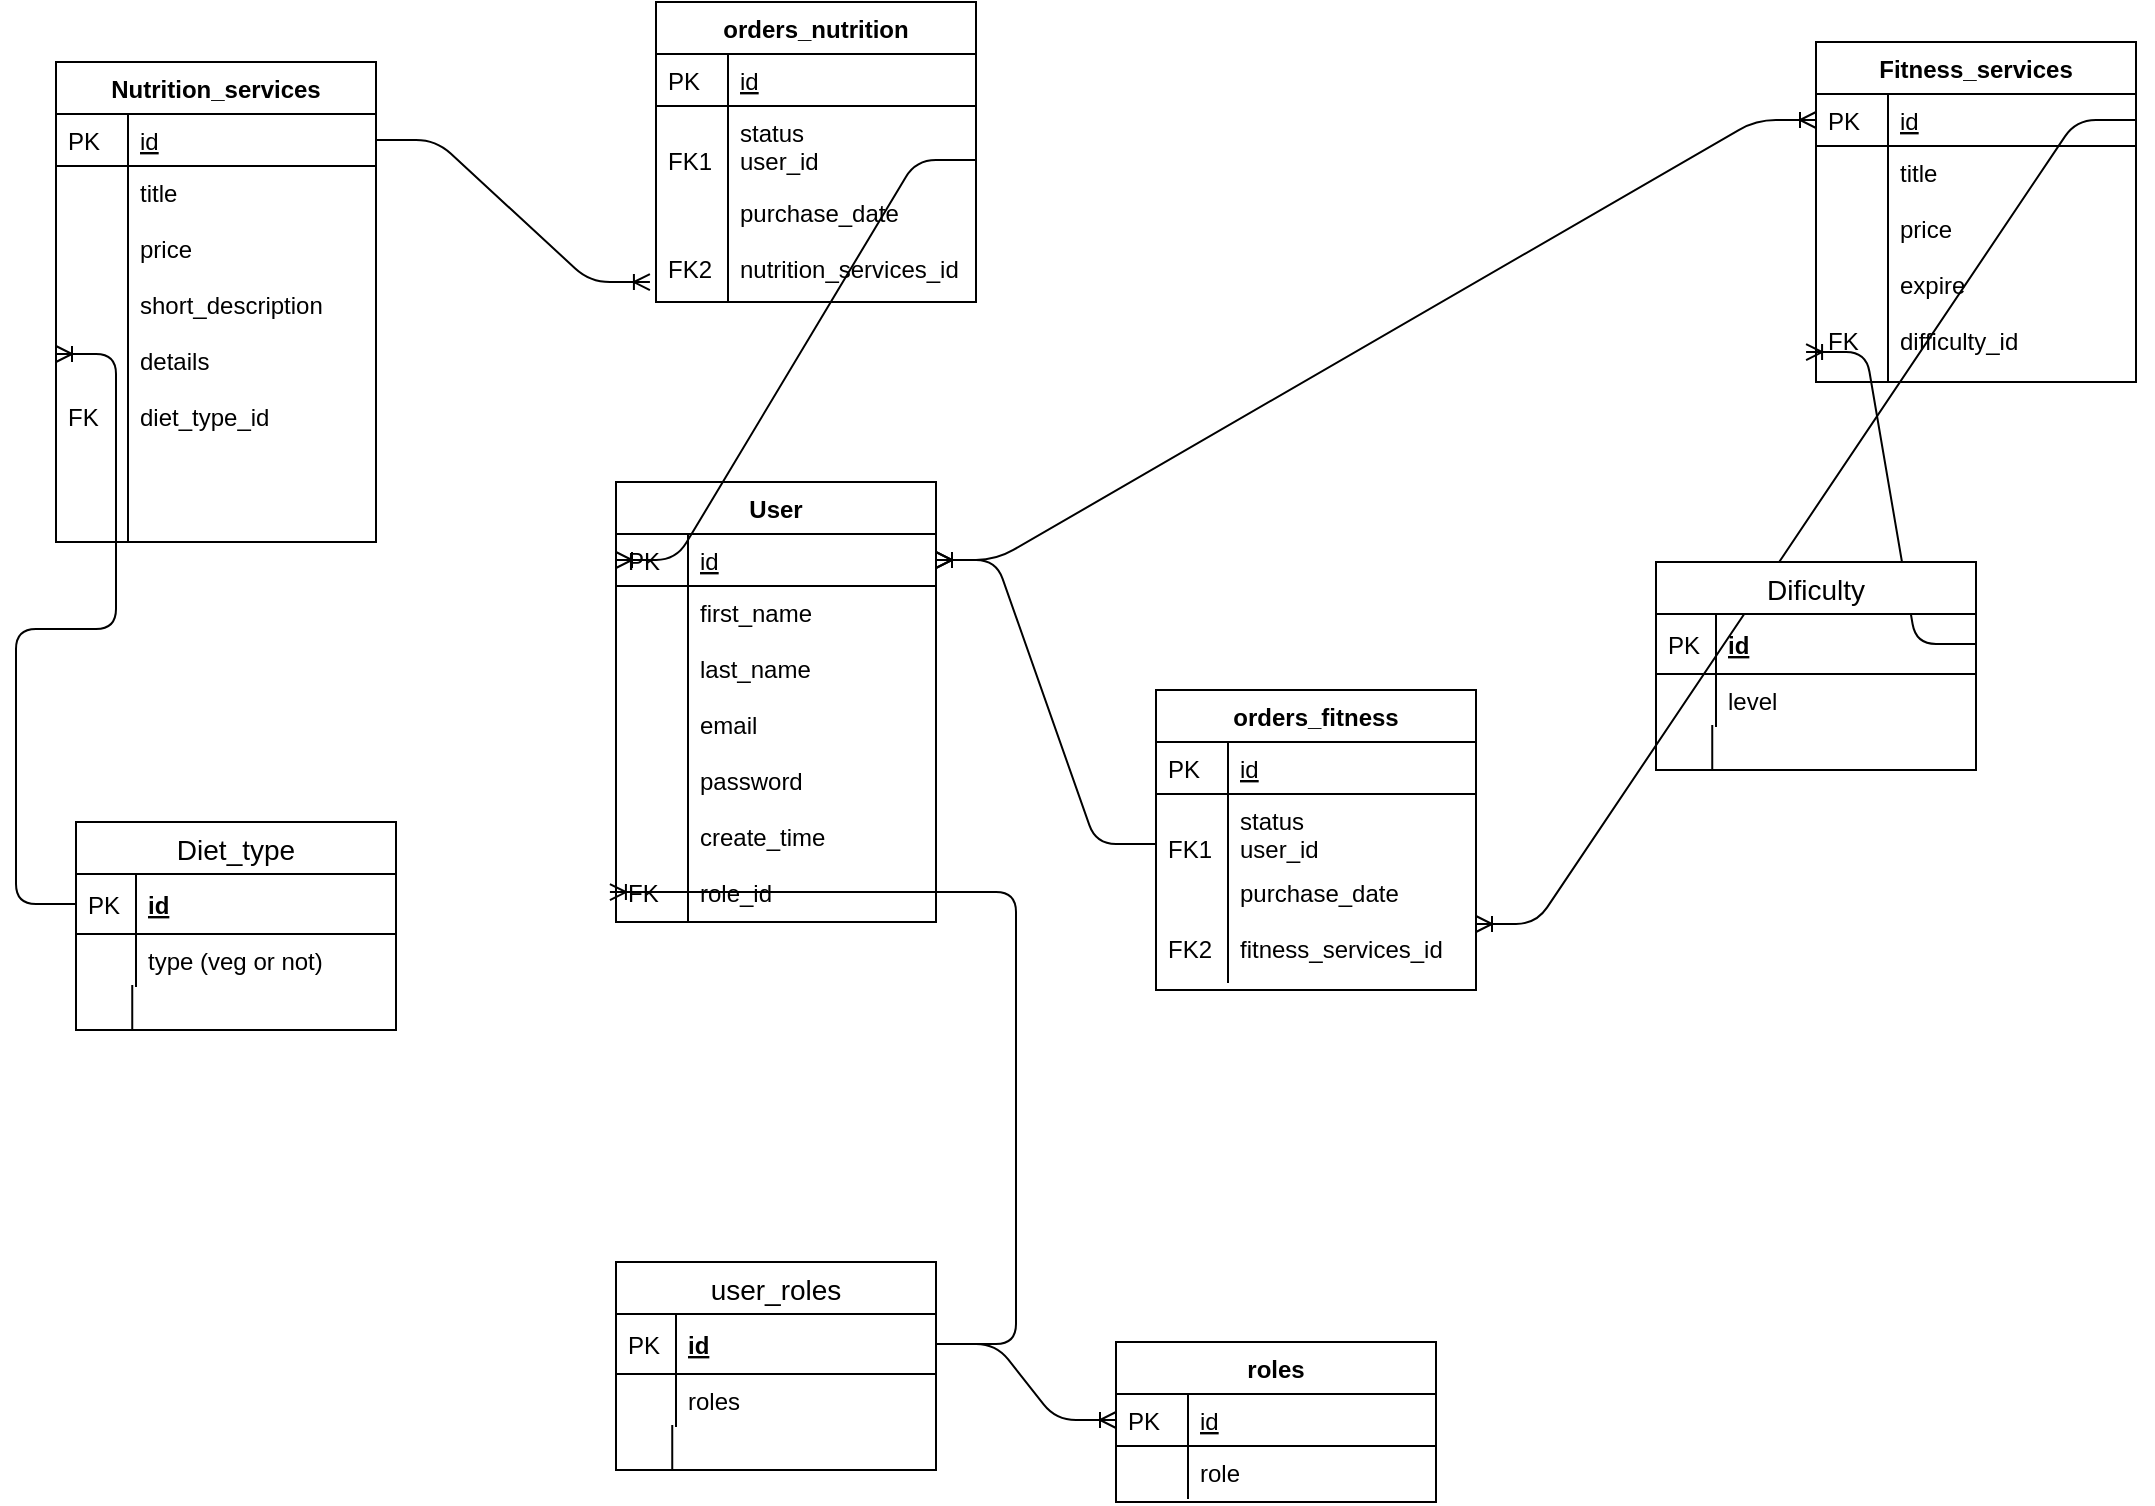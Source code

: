 <mxfile version="13.0.2" type="github"><diagram id="C5RBs43oDa-KdzZeNtuy" name="Page-1"><mxGraphModel dx="1620" dy="762" grid="1" gridSize="10" guides="1" tooltips="1" connect="1" arrows="1" fold="1" page="1" pageScale="1" pageWidth="827" pageHeight="1169" math="0" shadow="0"><root><mxCell id="WIyWlLk6GJQsqaUBKTNV-0"/><mxCell id="WIyWlLk6GJQsqaUBKTNV-1" parent="WIyWlLk6GJQsqaUBKTNV-0"/><mxCell id="zkfFHV4jXpPFQw0GAbJ--51" value="Nutrition_services" style="swimlane;fontStyle=1;childLayout=stackLayout;horizontal=1;startSize=26;horizontalStack=0;resizeParent=1;resizeLast=0;collapsible=1;marginBottom=0;rounded=0;shadow=0;strokeWidth=1;" parent="WIyWlLk6GJQsqaUBKTNV-1" vertex="1"><mxGeometry x="60" y="40" width="160" height="240" as="geometry"><mxRectangle x="20" y="80" width="160" height="26" as="alternateBounds"/></mxGeometry></mxCell><mxCell id="zkfFHV4jXpPFQw0GAbJ--52" value="id" style="shape=partialRectangle;top=0;left=0;right=0;bottom=1;align=left;verticalAlign=top;fillColor=none;spacingLeft=40;spacingRight=4;overflow=hidden;rotatable=0;points=[[0,0.5],[1,0.5]];portConstraint=eastwest;dropTarget=0;rounded=0;shadow=0;strokeWidth=1;fontStyle=4" parent="zkfFHV4jXpPFQw0GAbJ--51" vertex="1"><mxGeometry y="26" width="160" height="26" as="geometry"/></mxCell><mxCell id="zkfFHV4jXpPFQw0GAbJ--53" value="PK" style="shape=partialRectangle;top=0;left=0;bottom=0;fillColor=none;align=left;verticalAlign=top;spacingLeft=4;spacingRight=4;overflow=hidden;rotatable=0;points=[];portConstraint=eastwest;part=1;" parent="zkfFHV4jXpPFQw0GAbJ--52" vertex="1" connectable="0"><mxGeometry width="36" height="26" as="geometry"/></mxCell><mxCell id="zkfFHV4jXpPFQw0GAbJ--54" value="title&#10;&#10;price&#10;&#10;short_description&#10;&#10;details&#10;&#10;diet_type_id&#10;&#10;&#10;&#10;" style="shape=partialRectangle;top=0;left=0;right=0;bottom=0;align=left;verticalAlign=top;fillColor=none;spacingLeft=40;spacingRight=4;overflow=hidden;rotatable=0;points=[[0,0.5],[1,0.5]];portConstraint=eastwest;dropTarget=0;rounded=0;shadow=0;strokeWidth=1;" parent="zkfFHV4jXpPFQw0GAbJ--51" vertex="1"><mxGeometry y="52" width="160" height="188" as="geometry"/></mxCell><mxCell id="zkfFHV4jXpPFQw0GAbJ--55" value="&#10;&#10;&#10;&#10;&#10;&#10;&#10;&#10;FK" style="shape=partialRectangle;top=0;left=0;bottom=0;fillColor=none;align=left;verticalAlign=top;spacingLeft=4;spacingRight=4;overflow=hidden;rotatable=0;points=[];portConstraint=eastwest;part=1;" parent="zkfFHV4jXpPFQw0GAbJ--54" vertex="1" connectable="0"><mxGeometry width="36" height="188" as="geometry"/></mxCell><mxCell id="1Qg1YkcLQBRwXYfiLZNa-19" value="" style="edgeStyle=entityRelationEdgeStyle;fontSize=12;html=1;endArrow=ERoneToMany;entryX=0;entryY=0.5;entryDx=0;entryDy=0;" edge="1" parent="WIyWlLk6GJQsqaUBKTNV-1" source="1Qg1YkcLQBRwXYfiLZNa-8" target="zkfFHV4jXpPFQw0GAbJ--54"><mxGeometry width="100" height="100" relative="1" as="geometry"><mxPoint x="370" y="430" as="sourcePoint"/><mxPoint x="470" y="330" as="targetPoint"/></mxGeometry></mxCell><mxCell id="1Qg1YkcLQBRwXYfiLZNa-36" value="" style="edgeStyle=entityRelationEdgeStyle;fontSize=12;html=1;endArrow=ERoneToMany;entryX=-0.031;entryY=0.873;entryDx=0;entryDy=0;entryPerimeter=0;exitX=1;exitY=0.5;exitDx=0;exitDy=0;" edge="1" parent="WIyWlLk6GJQsqaUBKTNV-1" source="1Qg1YkcLQBRwXYfiLZNa-53" target="zkfFHV4jXpPFQw0GAbJ--67"><mxGeometry width="100" height="100" relative="1" as="geometry"><mxPoint x="760" y="530" as="sourcePoint"/><mxPoint x="570" y="270" as="targetPoint"/></mxGeometry></mxCell><mxCell id="1Qg1YkcLQBRwXYfiLZNa-38" value="" style="edgeStyle=entityRelationEdgeStyle;fontSize=12;html=1;endArrow=ERoneToMany;startArrow=ERoneToMany;exitX=1;exitY=0.5;exitDx=0;exitDy=0;" edge="1" parent="WIyWlLk6GJQsqaUBKTNV-1" source="1Qg1YkcLQBRwXYfiLZNa-3" target="zkfFHV4jXpPFQw0GAbJ--65"><mxGeometry width="100" height="100" relative="1" as="geometry"><mxPoint x="550" y="130" as="sourcePoint"/><mxPoint x="710" y="190" as="targetPoint"/></mxGeometry></mxCell><mxCell id="zkfFHV4jXpPFQw0GAbJ--56" value="orders_nutrition" style="swimlane;fontStyle=1;childLayout=stackLayout;horizontal=1;startSize=26;horizontalStack=0;resizeParent=1;resizeLast=0;collapsible=1;marginBottom=0;rounded=0;shadow=0;strokeWidth=1;" parent="WIyWlLk6GJQsqaUBKTNV-1" vertex="1"><mxGeometry x="360" y="10" width="160" height="150" as="geometry"><mxRectangle x="260" y="80" width="160" height="26" as="alternateBounds"/></mxGeometry></mxCell><mxCell id="zkfFHV4jXpPFQw0GAbJ--57" value="id" style="shape=partialRectangle;top=0;left=0;right=0;bottom=1;align=left;verticalAlign=top;fillColor=none;spacingLeft=40;spacingRight=4;overflow=hidden;rotatable=0;points=[[0,0.5],[1,0.5]];portConstraint=eastwest;dropTarget=0;rounded=0;shadow=0;strokeWidth=1;fontStyle=4" parent="zkfFHV4jXpPFQw0GAbJ--56" vertex="1"><mxGeometry y="26" width="160" height="26" as="geometry"/></mxCell><mxCell id="zkfFHV4jXpPFQw0GAbJ--58" value="PK" style="shape=partialRectangle;top=0;left=0;bottom=0;fillColor=none;align=left;verticalAlign=top;spacingLeft=4;spacingRight=4;overflow=hidden;rotatable=0;points=[];portConstraint=eastwest;part=1;" parent="zkfFHV4jXpPFQw0GAbJ--57" vertex="1" connectable="0"><mxGeometry width="36" height="26" as="geometry"/></mxCell><mxCell id="zkfFHV4jXpPFQw0GAbJ--61" value="status" style="shape=partialRectangle;top=0;left=0;right=0;bottom=0;align=left;verticalAlign=top;fillColor=none;spacingLeft=40;spacingRight=4;overflow=hidden;rotatable=0;points=[[0,0.5],[1,0.5]];portConstraint=eastwest;dropTarget=0;rounded=0;shadow=0;strokeWidth=1;" parent="zkfFHV4jXpPFQw0GAbJ--56" vertex="1"><mxGeometry y="52" width="160" height="14" as="geometry"/></mxCell><mxCell id="zkfFHV4jXpPFQw0GAbJ--62" value="" style="shape=partialRectangle;top=0;left=0;bottom=0;fillColor=none;align=left;verticalAlign=top;spacingLeft=4;spacingRight=4;overflow=hidden;rotatable=0;points=[];portConstraint=eastwest;part=1;" parent="zkfFHV4jXpPFQw0GAbJ--61" vertex="1" connectable="0"><mxGeometry width="36" height="14" as="geometry"/></mxCell><mxCell id="zkfFHV4jXpPFQw0GAbJ--59" value="user_id&#10;&#10;&#10;&#10;nutrition_srvices_id" style="shape=partialRectangle;top=0;left=0;right=0;bottom=0;align=left;verticalAlign=top;fillColor=none;spacingLeft=40;spacingRight=4;overflow=hidden;rotatable=0;points=[[0,0.5],[1,0.5]];portConstraint=eastwest;dropTarget=0;rounded=0;shadow=0;strokeWidth=1;" parent="zkfFHV4jXpPFQw0GAbJ--56" vertex="1"><mxGeometry y="66" width="160" height="26" as="geometry"/></mxCell><mxCell id="zkfFHV4jXpPFQw0GAbJ--60" value="FK1&#10;&#10;&#10;&#10;FK2" style="shape=partialRectangle;top=0;left=0;bottom=0;fillColor=none;align=left;verticalAlign=top;spacingLeft=4;spacingRight=4;overflow=hidden;rotatable=0;points=[];portConstraint=eastwest;part=1;" parent="zkfFHV4jXpPFQw0GAbJ--59" vertex="1" connectable="0"><mxGeometry width="36" height="26" as="geometry"/></mxCell><mxCell id="1Qg1YkcLQBRwXYfiLZNa-0" value="purchase_date&#10;&#10;nutrition_services_id" style="shape=partialRectangle;top=0;left=0;right=0;bottom=0;align=left;verticalAlign=top;fillColor=none;spacingLeft=40;spacingRight=4;overflow=hidden;rotatable=0;points=[[0,0.5],[1,0.5]];portConstraint=eastwest;dropTarget=0;rounded=0;shadow=0;strokeWidth=1;" vertex="1" parent="zkfFHV4jXpPFQw0GAbJ--56"><mxGeometry y="92" width="160" height="58" as="geometry"/></mxCell><mxCell id="1Qg1YkcLQBRwXYfiLZNa-1" value="&#10;&#10;FK2" style="shape=partialRectangle;top=0;left=0;bottom=0;fillColor=none;align=left;verticalAlign=top;spacingLeft=4;spacingRight=4;overflow=hidden;rotatable=0;points=[];portConstraint=eastwest;part=1;" vertex="1" connectable="0" parent="1Qg1YkcLQBRwXYfiLZNa-0"><mxGeometry width="36" height="58" as="geometry"/></mxCell><mxCell id="1Qg1YkcLQBRwXYfiLZNa-2" value="User" style="swimlane;fontStyle=1;childLayout=stackLayout;horizontal=1;startSize=26;horizontalStack=0;resizeParent=1;resizeLast=0;collapsible=1;marginBottom=0;rounded=0;shadow=0;strokeWidth=1;" vertex="1" parent="WIyWlLk6GJQsqaUBKTNV-1"><mxGeometry x="340" y="250" width="160" height="220" as="geometry"><mxRectangle x="20" y="80" width="160" height="26" as="alternateBounds"/></mxGeometry></mxCell><mxCell id="1Qg1YkcLQBRwXYfiLZNa-3" value="id" style="shape=partialRectangle;top=0;left=0;right=0;bottom=1;align=left;verticalAlign=top;fillColor=none;spacingLeft=40;spacingRight=4;overflow=hidden;rotatable=0;points=[[0,0.5],[1,0.5]];portConstraint=eastwest;dropTarget=0;rounded=0;shadow=0;strokeWidth=1;fontStyle=4" vertex="1" parent="1Qg1YkcLQBRwXYfiLZNa-2"><mxGeometry y="26" width="160" height="26" as="geometry"/></mxCell><mxCell id="1Qg1YkcLQBRwXYfiLZNa-4" value="PK" style="shape=partialRectangle;top=0;left=0;bottom=0;fillColor=none;align=left;verticalAlign=top;spacingLeft=4;spacingRight=4;overflow=hidden;rotatable=0;points=[];portConstraint=eastwest;part=1;" vertex="1" connectable="0" parent="1Qg1YkcLQBRwXYfiLZNa-3"><mxGeometry width="36" height="26" as="geometry"/></mxCell><mxCell id="1Qg1YkcLQBRwXYfiLZNa-5" value="first_name&#10;&#10;last_name&#10;&#10;email&#10;&#10;password&#10;&#10;create_time&#10;&#10;role_id" style="shape=partialRectangle;top=0;left=0;right=0;bottom=0;align=left;verticalAlign=top;fillColor=none;spacingLeft=40;spacingRight=4;overflow=hidden;rotatable=0;points=[[0,0.5],[1,0.5]];portConstraint=eastwest;dropTarget=0;rounded=0;shadow=0;strokeWidth=1;" vertex="1" parent="1Qg1YkcLQBRwXYfiLZNa-2"><mxGeometry y="52" width="160" height="168" as="geometry"/></mxCell><mxCell id="1Qg1YkcLQBRwXYfiLZNa-6" value="&#10;&#10;&#10;&#10;&#10;&#10;&#10;&#10;&#10;&#10;FK" style="shape=partialRectangle;top=0;left=0;bottom=0;fillColor=none;align=left;verticalAlign=top;spacingLeft=4;spacingRight=4;overflow=hidden;rotatable=0;points=[];portConstraint=eastwest;part=1;" vertex="1" connectable="0" parent="1Qg1YkcLQBRwXYfiLZNa-5"><mxGeometry width="36" height="168" as="geometry"/></mxCell><mxCell id="1Qg1YkcLQBRwXYfiLZNa-40" value="" style="edgeStyle=entityRelationEdgeStyle;fontSize=12;html=1;endArrow=ERoneToMany;exitX=1;exitY=0.5;exitDx=0;exitDy=0;entryX=-0.019;entryY=0.828;entryDx=0;entryDy=0;entryPerimeter=0;" edge="1" parent="WIyWlLk6GJQsqaUBKTNV-1" source="zkfFHV4jXpPFQw0GAbJ--52" target="1Qg1YkcLQBRwXYfiLZNa-0"><mxGeometry width="100" height="100" relative="1" as="geometry"><mxPoint x="370" y="430" as="sourcePoint"/><mxPoint x="470" y="330" as="targetPoint"/></mxGeometry></mxCell><mxCell id="1Qg1YkcLQBRwXYfiLZNa-41" value="" style="edgeStyle=entityRelationEdgeStyle;fontSize=12;html=1;endArrow=ERoneToMany;exitX=1;exitY=0.5;exitDx=0;exitDy=0;entryX=0;entryY=0.5;entryDx=0;entryDy=0;" edge="1" parent="WIyWlLk6GJQsqaUBKTNV-1" source="zkfFHV4jXpPFQw0GAbJ--59" target="1Qg1YkcLQBRwXYfiLZNa-3"><mxGeometry width="100" height="100" relative="1" as="geometry"><mxPoint x="360" y="88.98" as="sourcePoint"/><mxPoint x="497" y="200" as="targetPoint"/></mxGeometry></mxCell><mxCell id="1Qg1YkcLQBRwXYfiLZNa-42" value="" style="edgeStyle=entityRelationEdgeStyle;fontSize=12;html=1;endArrow=ERoneToMany;exitX=1;exitY=0.5;exitDx=0;exitDy=0;entryX=0;entryY=0.5;entryDx=0;entryDy=0;" edge="1" parent="WIyWlLk6GJQsqaUBKTNV-1" source="1Qg1YkcLQBRwXYfiLZNa-30" target="1Qg1YkcLQBRwXYfiLZNa-21"><mxGeometry width="100" height="100" relative="1" as="geometry"><mxPoint x="720" y="98.98" as="sourcePoint"/><mxPoint x="690" y="170" as="targetPoint"/></mxGeometry></mxCell><mxCell id="1Qg1YkcLQBRwXYfiLZNa-29" value="user_roles" style="swimlane;fontStyle=0;childLayout=stackLayout;horizontal=1;startSize=26;horizontalStack=0;resizeParent=1;resizeParentMax=0;resizeLast=0;collapsible=1;marginBottom=0;align=center;fontSize=14;" vertex="1" parent="WIyWlLk6GJQsqaUBKTNV-1"><mxGeometry x="340" y="640" width="160" height="104" as="geometry"/></mxCell><mxCell id="1Qg1YkcLQBRwXYfiLZNa-30" value="id" style="shape=partialRectangle;top=0;left=0;right=0;bottom=1;align=left;verticalAlign=middle;fillColor=none;spacingLeft=34;spacingRight=4;overflow=hidden;rotatable=0;points=[[0,0.5],[1,0.5]];portConstraint=eastwest;dropTarget=0;fontStyle=5;fontSize=12;" vertex="1" parent="1Qg1YkcLQBRwXYfiLZNa-29"><mxGeometry y="26" width="160" height="30" as="geometry"/></mxCell><mxCell id="1Qg1YkcLQBRwXYfiLZNa-31" value="PK" style="shape=partialRectangle;top=0;left=0;bottom=0;fillColor=none;align=left;verticalAlign=middle;spacingLeft=4;spacingRight=4;overflow=hidden;rotatable=0;points=[];portConstraint=eastwest;part=1;fontSize=12;" vertex="1" connectable="0" parent="1Qg1YkcLQBRwXYfiLZNa-30"><mxGeometry width="30" height="30" as="geometry"/></mxCell><mxCell id="1Qg1YkcLQBRwXYfiLZNa-32" value="roles" style="shape=partialRectangle;top=0;left=0;right=0;bottom=0;align=left;verticalAlign=top;fillColor=none;spacingLeft=34;spacingRight=4;overflow=hidden;rotatable=0;points=[[0,0.5],[1,0.5]];portConstraint=eastwest;dropTarget=0;fontSize=12;" vertex="1" parent="1Qg1YkcLQBRwXYfiLZNa-29"><mxGeometry y="56" width="160" height="26" as="geometry"/></mxCell><mxCell id="1Qg1YkcLQBRwXYfiLZNa-33" value="" style="shape=partialRectangle;top=0;left=0;bottom=0;fillColor=none;align=left;verticalAlign=top;spacingLeft=4;spacingRight=4;overflow=hidden;rotatable=0;points=[];portConstraint=eastwest;part=1;fontSize=12;" vertex="1" connectable="0" parent="1Qg1YkcLQBRwXYfiLZNa-32"><mxGeometry width="30" height="26" as="geometry"/></mxCell><mxCell id="1Qg1YkcLQBRwXYfiLZNa-34" value="" style="shape=partialRectangle;top=0;left=0;right=0;bottom=0;align=left;verticalAlign=top;fillColor=none;spacingLeft=34;spacingRight=4;overflow=hidden;rotatable=0;points=[[0,0.5],[1,0.5]];portConstraint=eastwest;dropTarget=0;fontSize=12;" vertex="1" parent="1Qg1YkcLQBRwXYfiLZNa-29"><mxGeometry y="82" width="160" height="22" as="geometry"/></mxCell><mxCell id="1Qg1YkcLQBRwXYfiLZNa-35" value="" style="shape=partialRectangle;top=0;left=0;bottom=0;fillColor=none;align=left;verticalAlign=top;spacingLeft=4;spacingRight=4;overflow=hidden;rotatable=0;points=[];portConstraint=eastwest;part=1;fontSize=12;" vertex="1" connectable="0" parent="1Qg1YkcLQBRwXYfiLZNa-34"><mxGeometry width="28.125" height="22" as="geometry"/></mxCell><mxCell id="1Qg1YkcLQBRwXYfiLZNa-60" value="" style="edgeStyle=entityRelationEdgeStyle;fontSize=12;html=1;endArrow=ERoneToMany;entryX=-0.019;entryY=0.911;entryDx=0;entryDy=0;entryPerimeter=0;" edge="1" parent="WIyWlLk6GJQsqaUBKTNV-1" target="1Qg1YkcLQBRwXYfiLZNa-5"><mxGeometry width="100" height="100" relative="1" as="geometry"><mxPoint x="510" y="681" as="sourcePoint"/><mxPoint x="300" y="587" as="targetPoint"/></mxGeometry></mxCell><mxCell id="1Qg1YkcLQBRwXYfiLZNa-65" value="" style="edgeStyle=entityRelationEdgeStyle;fontSize=12;html=1;endArrow=ERoneToMany;" edge="1" parent="WIyWlLk6GJQsqaUBKTNV-1" source="1Qg1YkcLQBRwXYfiLZNa-48" target="1Qg1YkcLQBRwXYfiLZNa-3"><mxGeometry width="100" height="100" relative="1" as="geometry"><mxPoint x="860" y="440" as="sourcePoint"/><mxPoint x="680" y="290" as="targetPoint"/></mxGeometry></mxCell><mxCell id="1Qg1YkcLQBRwXYfiLZNa-66" value="" style="edgeStyle=entityRelationEdgeStyle;fontSize=12;html=1;endArrow=ERoneToMany;exitX=1;exitY=0.5;exitDx=0;exitDy=0;" edge="1" parent="WIyWlLk6GJQsqaUBKTNV-1" source="zkfFHV4jXpPFQw0GAbJ--65" target="1Qg1YkcLQBRwXYfiLZNa-50"><mxGeometry width="100" height="100" relative="1" as="geometry"><mxPoint x="860" y="440" as="sourcePoint"/><mxPoint x="960" y="340" as="targetPoint"/></mxGeometry></mxCell><mxCell id="zkfFHV4jXpPFQw0GAbJ--64" value="Fitness_services" style="swimlane;fontStyle=1;childLayout=stackLayout;horizontal=1;startSize=26;horizontalStack=0;resizeParent=1;resizeLast=0;collapsible=1;marginBottom=0;rounded=0;shadow=0;strokeWidth=1;" parent="WIyWlLk6GJQsqaUBKTNV-1" vertex="1"><mxGeometry x="940" y="30" width="160" height="170" as="geometry"><mxRectangle x="260" y="270" width="160" height="26" as="alternateBounds"/></mxGeometry></mxCell><mxCell id="zkfFHV4jXpPFQw0GAbJ--65" value="id" style="shape=partialRectangle;top=0;left=0;right=0;bottom=1;align=left;verticalAlign=top;fillColor=none;spacingLeft=40;spacingRight=4;overflow=hidden;rotatable=0;points=[[0,0.5],[1,0.5]];portConstraint=eastwest;dropTarget=0;rounded=0;shadow=0;strokeWidth=1;fontStyle=4" parent="zkfFHV4jXpPFQw0GAbJ--64" vertex="1"><mxGeometry y="26" width="160" height="26" as="geometry"/></mxCell><mxCell id="zkfFHV4jXpPFQw0GAbJ--66" value="PK" style="shape=partialRectangle;top=0;left=0;bottom=0;fillColor=none;align=left;verticalAlign=top;spacingLeft=4;spacingRight=4;overflow=hidden;rotatable=0;points=[];portConstraint=eastwest;part=1;" parent="zkfFHV4jXpPFQw0GAbJ--65" vertex="1" connectable="0"><mxGeometry width="36" height="26" as="geometry"/></mxCell><mxCell id="zkfFHV4jXpPFQw0GAbJ--67" value="title&#10;&#10;price&#10;&#10;expire&#10;&#10;difficulty_id" style="shape=partialRectangle;top=0;left=0;right=0;bottom=0;align=left;verticalAlign=top;fillColor=none;spacingLeft=40;spacingRight=4;overflow=hidden;rotatable=0;points=[[0,0.5],[1,0.5]];portConstraint=eastwest;dropTarget=0;rounded=0;shadow=0;strokeWidth=1;" parent="zkfFHV4jXpPFQw0GAbJ--64" vertex="1"><mxGeometry y="52" width="160" height="118" as="geometry"/></mxCell><mxCell id="zkfFHV4jXpPFQw0GAbJ--68" value="&#10;&#10;&#10;&#10;&#10;&#10;FK" style="shape=partialRectangle;top=0;left=0;bottom=0;fillColor=none;align=left;verticalAlign=top;spacingLeft=4;spacingRight=4;overflow=hidden;rotatable=0;points=[];portConstraint=eastwest;part=1;" parent="zkfFHV4jXpPFQw0GAbJ--67" vertex="1" connectable="0"><mxGeometry width="36" height="118" as="geometry"/></mxCell><mxCell id="1Qg1YkcLQBRwXYfiLZNa-52" value="Dificulty" style="swimlane;fontStyle=0;childLayout=stackLayout;horizontal=1;startSize=26;horizontalStack=0;resizeParent=1;resizeParentMax=0;resizeLast=0;collapsible=1;marginBottom=0;align=center;fontSize=14;" vertex="1" parent="WIyWlLk6GJQsqaUBKTNV-1"><mxGeometry x="860" y="290" width="160" height="104" as="geometry"/></mxCell><mxCell id="1Qg1YkcLQBRwXYfiLZNa-53" value="id" style="shape=partialRectangle;top=0;left=0;right=0;bottom=1;align=left;verticalAlign=middle;fillColor=none;spacingLeft=34;spacingRight=4;overflow=hidden;rotatable=0;points=[[0,0.5],[1,0.5]];portConstraint=eastwest;dropTarget=0;fontStyle=5;fontSize=12;" vertex="1" parent="1Qg1YkcLQBRwXYfiLZNa-52"><mxGeometry y="26" width="160" height="30" as="geometry"/></mxCell><mxCell id="1Qg1YkcLQBRwXYfiLZNa-54" value="PK" style="shape=partialRectangle;top=0;left=0;bottom=0;fillColor=none;align=left;verticalAlign=middle;spacingLeft=4;spacingRight=4;overflow=hidden;rotatable=0;points=[];portConstraint=eastwest;part=1;fontSize=12;" vertex="1" connectable="0" parent="1Qg1YkcLQBRwXYfiLZNa-53"><mxGeometry width="30" height="30" as="geometry"/></mxCell><mxCell id="1Qg1YkcLQBRwXYfiLZNa-55" value="level" style="shape=partialRectangle;top=0;left=0;right=0;bottom=0;align=left;verticalAlign=top;fillColor=none;spacingLeft=34;spacingRight=4;overflow=hidden;rotatable=0;points=[[0,0.5],[1,0.5]];portConstraint=eastwest;dropTarget=0;fontSize=12;" vertex="1" parent="1Qg1YkcLQBRwXYfiLZNa-52"><mxGeometry y="56" width="160" height="26" as="geometry"/></mxCell><mxCell id="1Qg1YkcLQBRwXYfiLZNa-56" value="" style="shape=partialRectangle;top=0;left=0;bottom=0;fillColor=none;align=left;verticalAlign=top;spacingLeft=4;spacingRight=4;overflow=hidden;rotatable=0;points=[];portConstraint=eastwest;part=1;fontSize=12;" vertex="1" connectable="0" parent="1Qg1YkcLQBRwXYfiLZNa-55"><mxGeometry width="30" height="26" as="geometry"/></mxCell><mxCell id="1Qg1YkcLQBRwXYfiLZNa-57" value="" style="shape=partialRectangle;top=0;left=0;right=0;bottom=0;align=left;verticalAlign=top;fillColor=none;spacingLeft=34;spacingRight=4;overflow=hidden;rotatable=0;points=[[0,0.5],[1,0.5]];portConstraint=eastwest;dropTarget=0;fontSize=12;" vertex="1" parent="1Qg1YkcLQBRwXYfiLZNa-52"><mxGeometry y="82" width="160" height="22" as="geometry"/></mxCell><mxCell id="1Qg1YkcLQBRwXYfiLZNa-58" value="" style="shape=partialRectangle;top=0;left=0;bottom=0;fillColor=none;align=left;verticalAlign=top;spacingLeft=4;spacingRight=4;overflow=hidden;rotatable=0;points=[];portConstraint=eastwest;part=1;fontSize=12;" vertex="1" connectable="0" parent="1Qg1YkcLQBRwXYfiLZNa-57"><mxGeometry width="28.125" height="22" as="geometry"/></mxCell><mxCell id="1Qg1YkcLQBRwXYfiLZNa-43" value="orders_fitness" style="swimlane;fontStyle=1;childLayout=stackLayout;horizontal=1;startSize=26;horizontalStack=0;resizeParent=1;resizeLast=0;collapsible=1;marginBottom=0;rounded=0;shadow=0;strokeWidth=1;" vertex="1" parent="WIyWlLk6GJQsqaUBKTNV-1"><mxGeometry x="610" y="354" width="160" height="150" as="geometry"><mxRectangle x="260" y="80" width="160" height="26" as="alternateBounds"/></mxGeometry></mxCell><mxCell id="1Qg1YkcLQBRwXYfiLZNa-44" value="id" style="shape=partialRectangle;top=0;left=0;right=0;bottom=1;align=left;verticalAlign=top;fillColor=none;spacingLeft=40;spacingRight=4;overflow=hidden;rotatable=0;points=[[0,0.5],[1,0.5]];portConstraint=eastwest;dropTarget=0;rounded=0;shadow=0;strokeWidth=1;fontStyle=4" vertex="1" parent="1Qg1YkcLQBRwXYfiLZNa-43"><mxGeometry y="26" width="160" height="26" as="geometry"/></mxCell><mxCell id="1Qg1YkcLQBRwXYfiLZNa-45" value="PK" style="shape=partialRectangle;top=0;left=0;bottom=0;fillColor=none;align=left;verticalAlign=top;spacingLeft=4;spacingRight=4;overflow=hidden;rotatable=0;points=[];portConstraint=eastwest;part=1;" vertex="1" connectable="0" parent="1Qg1YkcLQBRwXYfiLZNa-44"><mxGeometry width="36" height="26" as="geometry"/></mxCell><mxCell id="1Qg1YkcLQBRwXYfiLZNa-46" value="status" style="shape=partialRectangle;top=0;left=0;right=0;bottom=0;align=left;verticalAlign=top;fillColor=none;spacingLeft=40;spacingRight=4;overflow=hidden;rotatable=0;points=[[0,0.5],[1,0.5]];portConstraint=eastwest;dropTarget=0;rounded=0;shadow=0;strokeWidth=1;" vertex="1" parent="1Qg1YkcLQBRwXYfiLZNa-43"><mxGeometry y="52" width="160" height="14" as="geometry"/></mxCell><mxCell id="1Qg1YkcLQBRwXYfiLZNa-47" value="" style="shape=partialRectangle;top=0;left=0;bottom=0;fillColor=none;align=left;verticalAlign=top;spacingLeft=4;spacingRight=4;overflow=hidden;rotatable=0;points=[];portConstraint=eastwest;part=1;" vertex="1" connectable="0" parent="1Qg1YkcLQBRwXYfiLZNa-46"><mxGeometry width="36" height="14" as="geometry"/></mxCell><mxCell id="1Qg1YkcLQBRwXYfiLZNa-48" value="user_id&#10;&#10;&#10;&#10;nutrition_srvices_id" style="shape=partialRectangle;top=0;left=0;right=0;bottom=0;align=left;verticalAlign=top;fillColor=none;spacingLeft=40;spacingRight=4;overflow=hidden;rotatable=0;points=[[0,0.5],[1,0.5]];portConstraint=eastwest;dropTarget=0;rounded=0;shadow=0;strokeWidth=1;" vertex="1" parent="1Qg1YkcLQBRwXYfiLZNa-43"><mxGeometry y="66" width="160" height="22" as="geometry"/></mxCell><mxCell id="1Qg1YkcLQBRwXYfiLZNa-49" value="FK1&#10;&#10;&#10;&#10;FK2" style="shape=partialRectangle;top=0;left=0;bottom=0;fillColor=none;align=left;verticalAlign=top;spacingLeft=4;spacingRight=4;overflow=hidden;rotatable=0;points=[];portConstraint=eastwest;part=1;" vertex="1" connectable="0" parent="1Qg1YkcLQBRwXYfiLZNa-48"><mxGeometry width="36" height="22" as="geometry"/></mxCell><mxCell id="1Qg1YkcLQBRwXYfiLZNa-50" value="purchase_date&#10;&#10;fitness_services_id" style="shape=partialRectangle;top=0;left=0;right=0;bottom=0;align=left;verticalAlign=top;fillColor=none;spacingLeft=40;spacingRight=4;overflow=hidden;rotatable=0;points=[[0,0.5],[1,0.5]];portConstraint=eastwest;dropTarget=0;rounded=0;shadow=0;strokeWidth=1;" vertex="1" parent="1Qg1YkcLQBRwXYfiLZNa-43"><mxGeometry y="88" width="160" height="58" as="geometry"/></mxCell><mxCell id="1Qg1YkcLQBRwXYfiLZNa-51" value="&#10;&#10;FK2" style="shape=partialRectangle;top=0;left=0;bottom=0;fillColor=none;align=left;verticalAlign=top;spacingLeft=4;spacingRight=4;overflow=hidden;rotatable=0;points=[];portConstraint=eastwest;part=1;" vertex="1" connectable="0" parent="1Qg1YkcLQBRwXYfiLZNa-50"><mxGeometry width="36" height="58" as="geometry"/></mxCell><mxCell id="1Qg1YkcLQBRwXYfiLZNa-20" value="roles" style="swimlane;fontStyle=1;childLayout=stackLayout;horizontal=1;startSize=26;horizontalStack=0;resizeParent=1;resizeLast=0;collapsible=1;marginBottom=0;rounded=0;shadow=0;strokeWidth=1;" vertex="1" parent="WIyWlLk6GJQsqaUBKTNV-1"><mxGeometry x="590" y="680" width="160" height="80" as="geometry"><mxRectangle x="260" y="80" width="160" height="26" as="alternateBounds"/></mxGeometry></mxCell><mxCell id="1Qg1YkcLQBRwXYfiLZNa-21" value="id" style="shape=partialRectangle;top=0;left=0;right=0;bottom=1;align=left;verticalAlign=top;fillColor=none;spacingLeft=40;spacingRight=4;overflow=hidden;rotatable=0;points=[[0,0.5],[1,0.5]];portConstraint=eastwest;dropTarget=0;rounded=0;shadow=0;strokeWidth=1;fontStyle=4" vertex="1" parent="1Qg1YkcLQBRwXYfiLZNa-20"><mxGeometry y="26" width="160" height="26" as="geometry"/></mxCell><mxCell id="1Qg1YkcLQBRwXYfiLZNa-22" value="PK" style="shape=partialRectangle;top=0;left=0;bottom=0;fillColor=none;align=left;verticalAlign=top;spacingLeft=4;spacingRight=4;overflow=hidden;rotatable=0;points=[];portConstraint=eastwest;part=1;" vertex="1" connectable="0" parent="1Qg1YkcLQBRwXYfiLZNa-21"><mxGeometry width="36" height="26" as="geometry"/></mxCell><mxCell id="1Qg1YkcLQBRwXYfiLZNa-23" value="role" style="shape=partialRectangle;top=0;left=0;right=0;bottom=0;align=left;verticalAlign=top;fillColor=none;spacingLeft=40;spacingRight=4;overflow=hidden;rotatable=0;points=[[0,0.5],[1,0.5]];portConstraint=eastwest;dropTarget=0;rounded=0;shadow=0;strokeWidth=1;" vertex="1" parent="1Qg1YkcLQBRwXYfiLZNa-20"><mxGeometry y="52" width="160" height="26" as="geometry"/></mxCell><mxCell id="1Qg1YkcLQBRwXYfiLZNa-24" value="" style="shape=partialRectangle;top=0;left=0;bottom=0;fillColor=none;align=left;verticalAlign=top;spacingLeft=4;spacingRight=4;overflow=hidden;rotatable=0;points=[];portConstraint=eastwest;part=1;" vertex="1" connectable="0" parent="1Qg1YkcLQBRwXYfiLZNa-23"><mxGeometry width="36" height="26" as="geometry"/></mxCell><mxCell id="1Qg1YkcLQBRwXYfiLZNa-7" value="Diet_type" style="swimlane;fontStyle=0;childLayout=stackLayout;horizontal=1;startSize=26;horizontalStack=0;resizeParent=1;resizeParentMax=0;resizeLast=0;collapsible=1;marginBottom=0;align=center;fontSize=14;" vertex="1" parent="WIyWlLk6GJQsqaUBKTNV-1"><mxGeometry x="70" y="420" width="160" height="104" as="geometry"/></mxCell><mxCell id="1Qg1YkcLQBRwXYfiLZNa-8" value="id" style="shape=partialRectangle;top=0;left=0;right=0;bottom=1;align=left;verticalAlign=middle;fillColor=none;spacingLeft=34;spacingRight=4;overflow=hidden;rotatable=0;points=[[0,0.5],[1,0.5]];portConstraint=eastwest;dropTarget=0;fontStyle=5;fontSize=12;" vertex="1" parent="1Qg1YkcLQBRwXYfiLZNa-7"><mxGeometry y="26" width="160" height="30" as="geometry"/></mxCell><mxCell id="1Qg1YkcLQBRwXYfiLZNa-9" value="PK" style="shape=partialRectangle;top=0;left=0;bottom=0;fillColor=none;align=left;verticalAlign=middle;spacingLeft=4;spacingRight=4;overflow=hidden;rotatable=0;points=[];portConstraint=eastwest;part=1;fontSize=12;" vertex="1" connectable="0" parent="1Qg1YkcLQBRwXYfiLZNa-8"><mxGeometry width="30" height="30" as="geometry"/></mxCell><mxCell id="1Qg1YkcLQBRwXYfiLZNa-10" value="type (veg or not)&#10;" style="shape=partialRectangle;top=0;left=0;right=0;bottom=0;align=left;verticalAlign=top;fillColor=none;spacingLeft=34;spacingRight=4;overflow=hidden;rotatable=0;points=[[0,0.5],[1,0.5]];portConstraint=eastwest;dropTarget=0;fontSize=12;" vertex="1" parent="1Qg1YkcLQBRwXYfiLZNa-7"><mxGeometry y="56" width="160" height="26" as="geometry"/></mxCell><mxCell id="1Qg1YkcLQBRwXYfiLZNa-11" value="" style="shape=partialRectangle;top=0;left=0;bottom=0;fillColor=none;align=left;verticalAlign=top;spacingLeft=4;spacingRight=4;overflow=hidden;rotatable=0;points=[];portConstraint=eastwest;part=1;fontSize=12;" vertex="1" connectable="0" parent="1Qg1YkcLQBRwXYfiLZNa-10"><mxGeometry width="30" height="26" as="geometry"/></mxCell><mxCell id="1Qg1YkcLQBRwXYfiLZNa-16" value="" style="shape=partialRectangle;top=0;left=0;right=0;bottom=0;align=left;verticalAlign=top;fillColor=none;spacingLeft=34;spacingRight=4;overflow=hidden;rotatable=0;points=[[0,0.5],[1,0.5]];portConstraint=eastwest;dropTarget=0;fontSize=12;" vertex="1" parent="1Qg1YkcLQBRwXYfiLZNa-7"><mxGeometry y="82" width="160" height="22" as="geometry"/></mxCell><mxCell id="1Qg1YkcLQBRwXYfiLZNa-17" value="" style="shape=partialRectangle;top=0;left=0;bottom=0;fillColor=none;align=left;verticalAlign=top;spacingLeft=4;spacingRight=4;overflow=hidden;rotatable=0;points=[];portConstraint=eastwest;part=1;fontSize=12;" vertex="1" connectable="0" parent="1Qg1YkcLQBRwXYfiLZNa-16"><mxGeometry width="28.125" height="22" as="geometry"/></mxCell></root></mxGraphModel></diagram></mxfile>